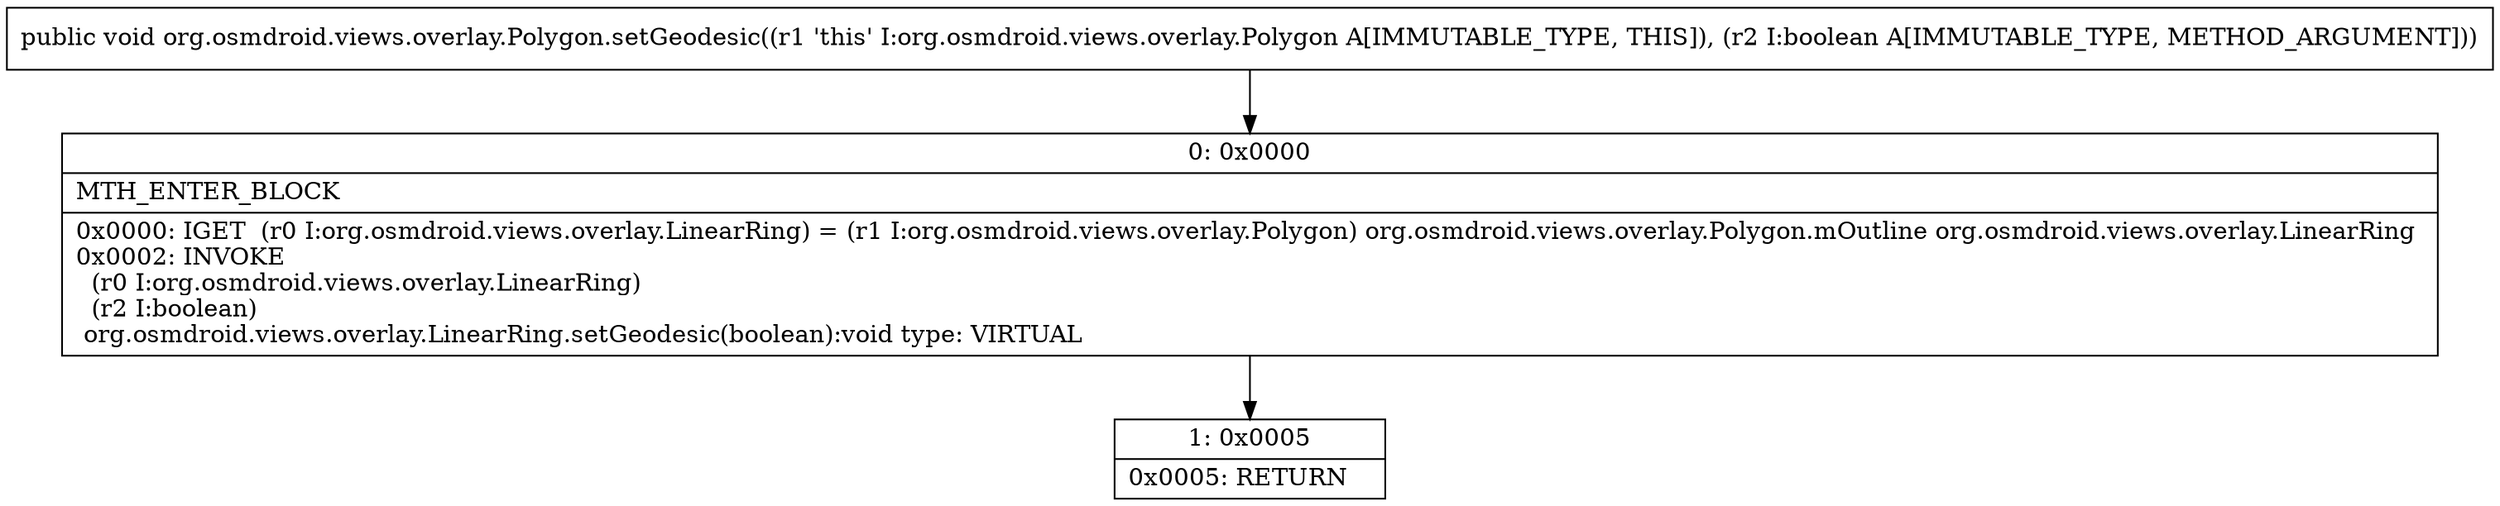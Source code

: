 digraph "CFG fororg.osmdroid.views.overlay.Polygon.setGeodesic(Z)V" {
Node_0 [shape=record,label="{0\:\ 0x0000|MTH_ENTER_BLOCK\l|0x0000: IGET  (r0 I:org.osmdroid.views.overlay.LinearRing) = (r1 I:org.osmdroid.views.overlay.Polygon) org.osmdroid.views.overlay.Polygon.mOutline org.osmdroid.views.overlay.LinearRing \l0x0002: INVOKE  \l  (r0 I:org.osmdroid.views.overlay.LinearRing)\l  (r2 I:boolean)\l org.osmdroid.views.overlay.LinearRing.setGeodesic(boolean):void type: VIRTUAL \l}"];
Node_1 [shape=record,label="{1\:\ 0x0005|0x0005: RETURN   \l}"];
MethodNode[shape=record,label="{public void org.osmdroid.views.overlay.Polygon.setGeodesic((r1 'this' I:org.osmdroid.views.overlay.Polygon A[IMMUTABLE_TYPE, THIS]), (r2 I:boolean A[IMMUTABLE_TYPE, METHOD_ARGUMENT])) }"];
MethodNode -> Node_0;
Node_0 -> Node_1;
}

